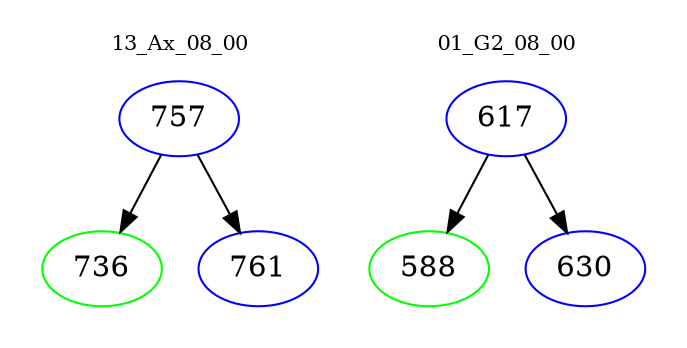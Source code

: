digraph{
subgraph cluster_0 {
color = white
label = "13_Ax_08_00";
fontsize=10;
T0_757 [label="757", color="blue"]
T0_757 -> T0_736 [color="black"]
T0_736 [label="736", color="green"]
T0_757 -> T0_761 [color="black"]
T0_761 [label="761", color="blue"]
}
subgraph cluster_1 {
color = white
label = "01_G2_08_00";
fontsize=10;
T1_617 [label="617", color="blue"]
T1_617 -> T1_588 [color="black"]
T1_588 [label="588", color="green"]
T1_617 -> T1_630 [color="black"]
T1_630 [label="630", color="blue"]
}
}

